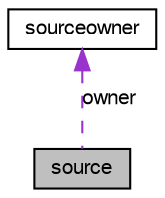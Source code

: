 digraph G
{
  edge [fontname="FreeSans",fontsize="10",labelfontname="FreeSans",labelfontsize="10"];
  node [fontname="FreeSans",fontsize="10",shape=record];
  Node1 [label="source",height=0.2,width=0.4,color="black", fillcolor="grey75", style="filled" fontcolor="black"];
  Node2 -> Node1 [dir=back,color="darkorchid3",fontsize="10",style="dashed",label="owner",fontname="FreeSans"];
  Node2 [label="sourceowner",height=0.2,width=0.4,color="black", fillcolor="white", style="filled",URL="$classsourceowner.html"];
}
